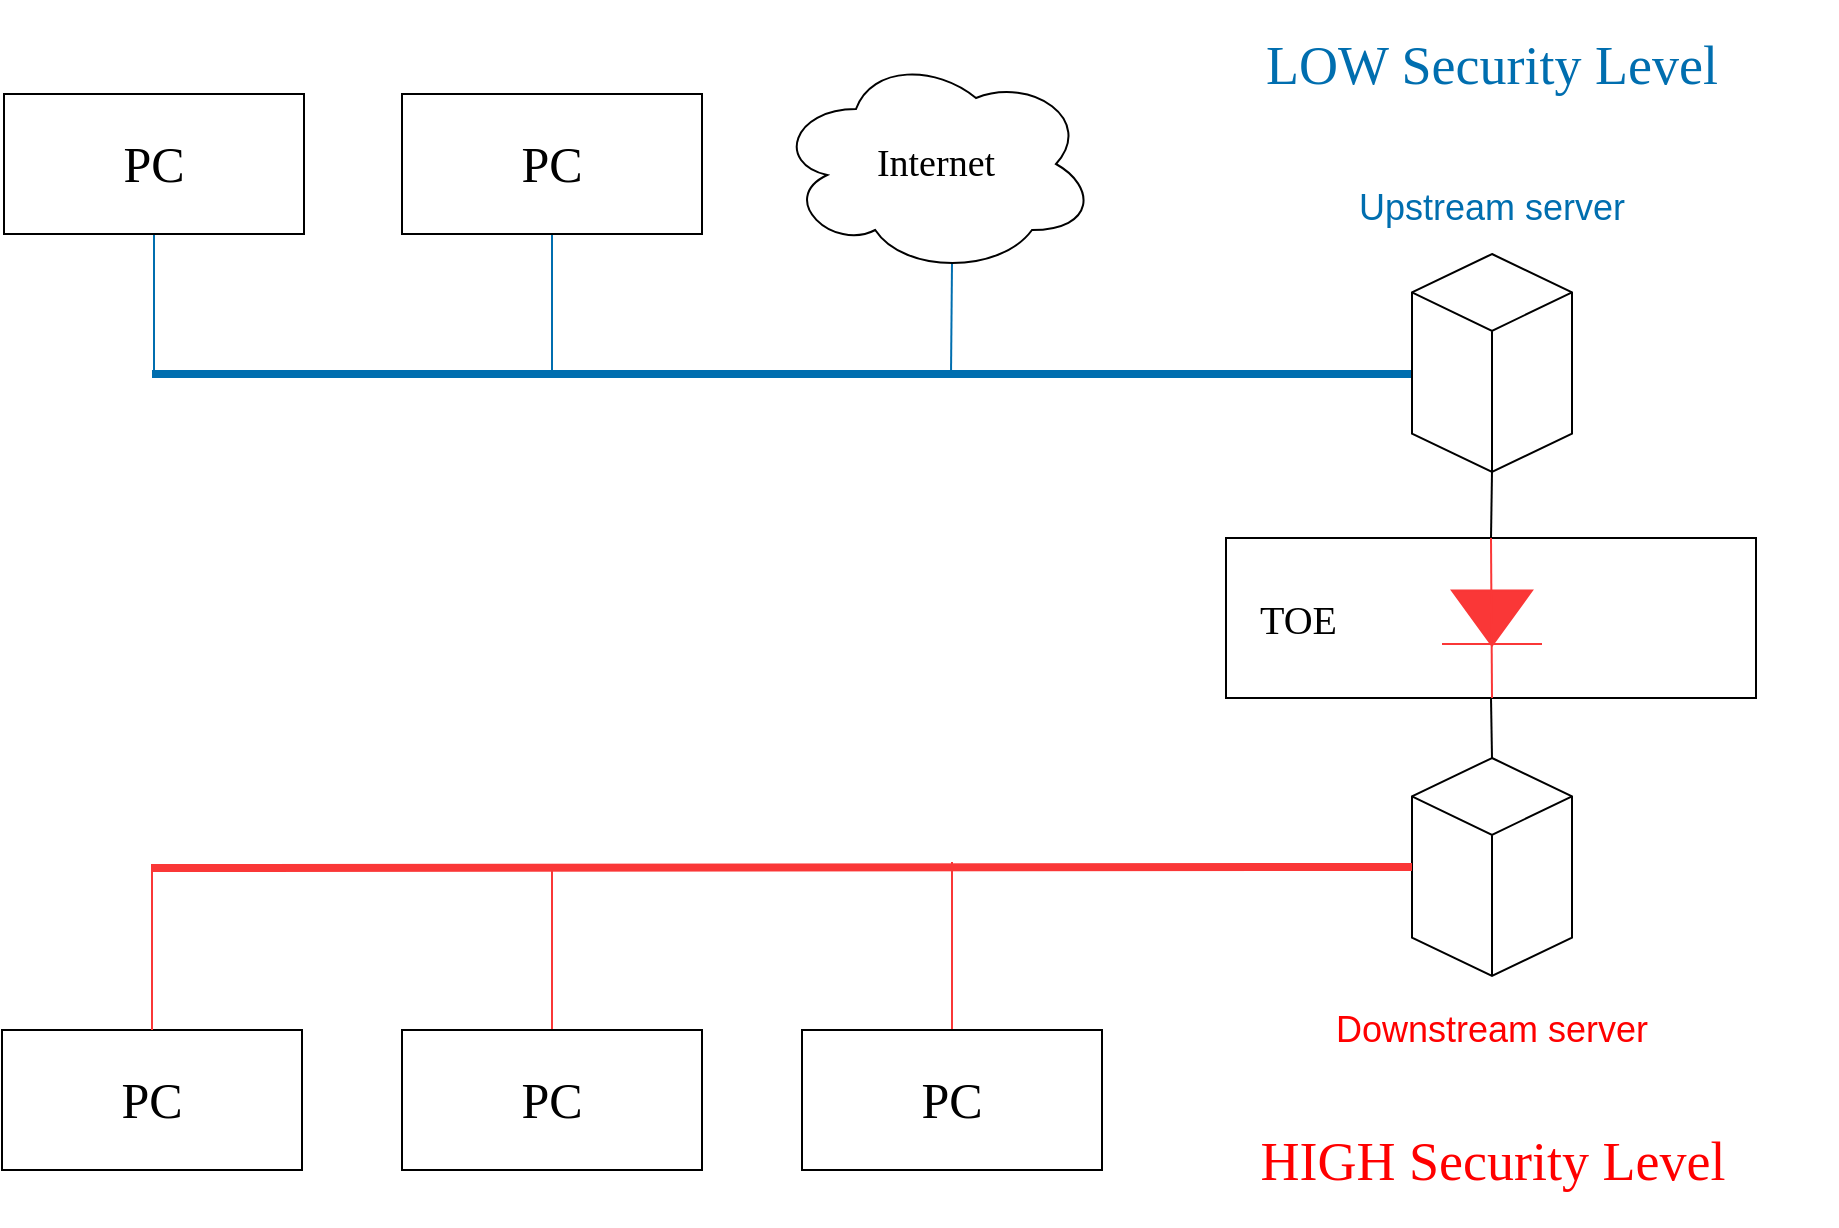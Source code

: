 <mxfile version="24.4.4" type="device">
  <diagram name="1 oldal" id="6zQTtP4uaLJA1BLp3F3S">
    <mxGraphModel dx="1167" dy="684" grid="1" gridSize="10" guides="1" tooltips="1" connect="1" arrows="1" fold="1" page="1" pageScale="1" pageWidth="1169" pageHeight="827" background="none" math="0" shadow="0">
      <root>
        <mxCell id="0" />
        <mxCell id="1" parent="0" />
        <mxCell id="jjP7BGZga-dTE0e2yt80-4" value="" style="endArrow=none;html=1;rounded=0;entryX=0.5;entryY=1;entryDx=0;entryDy=0;fontColor=default;fillColor=#1ba1e2;strokeColor=#006EAF;" parent="1" edge="1">
          <mxGeometry width="50" height="50" relative="1" as="geometry">
            <mxPoint x="241" y="288" as="sourcePoint" />
            <mxPoint x="241" y="168" as="targetPoint" />
            <Array as="points" />
          </mxGeometry>
        </mxCell>
        <mxCell id="jjP7BGZga-dTE0e2yt80-5" value="" style="endArrow=none;html=1;rounded=0;fontColor=default;fillColor=#1ba1e2;strokeColor=#006EAF;strokeWidth=4;" parent="1" edge="1">
          <mxGeometry width="50" height="50" relative="1" as="geometry">
            <mxPoint x="240" y="288" as="sourcePoint" />
            <mxPoint x="880" y="288" as="targetPoint" />
            <Array as="points" />
          </mxGeometry>
        </mxCell>
        <mxCell id="jjP7BGZga-dTE0e2yt80-6" value="" style="endArrow=none;html=1;rounded=0;entryX=0.5;entryY=1;entryDx=0;entryDy=0;fontColor=default;fillColor=#1ba1e2;strokeColor=#006EAF;" parent="1" target="jjP7BGZga-dTE0e2yt80-48" edge="1">
          <mxGeometry width="50" height="50" relative="1" as="geometry">
            <mxPoint x="440" y="288" as="sourcePoint" />
            <mxPoint x="440" y="168" as="targetPoint" />
            <Array as="points" />
          </mxGeometry>
        </mxCell>
        <mxCell id="jjP7BGZga-dTE0e2yt80-8" value="" style="endArrow=none;html=1;rounded=0;fontColor=default;fillColor=#1ba1e2;strokeColor=#006EAF;entryX=0.55;entryY=0.95;entryDx=0;entryDy=0;entryPerimeter=0;" parent="1" target="jjP7BGZga-dTE0e2yt80-9" edge="1">
          <mxGeometry width="50" height="50" relative="1" as="geometry">
            <mxPoint x="639.5" y="288" as="sourcePoint" />
            <mxPoint x="710" y="237" as="targetPoint" />
          </mxGeometry>
        </mxCell>
        <mxCell id="jjP7BGZga-dTE0e2yt80-9" value="&lt;font style=&quot;font-size: 19px;&quot; face=&quot;Verdana&quot;&gt;Internet&lt;/font&gt;" style="ellipse;shape=cloud;whiteSpace=wrap;html=1;fillColor=default;fontColor=default;" parent="1" vertex="1">
          <mxGeometry x="552" y="128" width="160" height="110" as="geometry" />
        </mxCell>
        <mxCell id="jjP7BGZga-dTE0e2yt80-12" value="" style="html=1;whiteSpace=wrap;shape=isoCube2;backgroundOutline=1;isoAngle=15;fontColor=default;" parent="1" vertex="1">
          <mxGeometry x="870" y="228" width="80" height="109" as="geometry" />
        </mxCell>
        <mxCell id="jjP7BGZga-dTE0e2yt80-13" value="&lt;font color=&quot;#006eaf&quot; style=&quot;font-size: 18px;&quot;&gt;Upstream server&lt;/font&gt;" style="text;html=1;whiteSpace=wrap;overflow=hidden;rounded=0;align=center;textShadow=0;labelBorderColor=none;labelBackgroundColor=none;fontColor=default;" parent="1" vertex="1">
          <mxGeometry x="805" y="188" width="210" height="30" as="geometry" />
        </mxCell>
        <mxCell id="jjP7BGZga-dTE0e2yt80-21" value="&lt;font style=&quot;font-size: 20px;&quot;&gt;&lt;font style=&quot;font-size: 20px;&quot; face=&quot;Verdana&quot;&gt;&amp;nbsp; &amp;nbsp;&lt;/font&gt;&lt;span style=&quot;font-family: Verdana; background-color: initial;&quot;&gt;&lt;font style=&quot;font-size: 20px;&quot;&gt;TOE&lt;/font&gt;&lt;/span&gt;&lt;/font&gt;" style="rounded=0;whiteSpace=wrap;html=1;align=left;" parent="1" vertex="1">
          <mxGeometry x="777" y="370" width="265" height="80" as="geometry" />
        </mxCell>
        <mxCell id="jjP7BGZga-dTE0e2yt80-26" value="" style="endArrow=none;html=1;rounded=0;exitX=0.5;exitY=0;exitDx=0;exitDy=0;exitPerimeter=0;entryX=0.5;entryY=1;entryDx=0;entryDy=0;" parent="1" source="jjP7BGZga-dTE0e2yt80-27" target="jjP7BGZga-dTE0e2yt80-21" edge="1">
          <mxGeometry width="50" height="50" relative="1" as="geometry">
            <mxPoint x="920" y="531" as="sourcePoint" />
            <mxPoint x="915" y="461" as="targetPoint" />
          </mxGeometry>
        </mxCell>
        <mxCell id="jjP7BGZga-dTE0e2yt80-27" value="" style="html=1;whiteSpace=wrap;shape=isoCube2;backgroundOutline=1;isoAngle=15;fontColor=default;" parent="1" vertex="1">
          <mxGeometry x="870" y="480" width="80" height="109" as="geometry" />
        </mxCell>
        <mxCell id="jjP7BGZga-dTE0e2yt80-29" value="" style="endArrow=none;html=1;rounded=0;strokeColor=#FA3737;entryX=0;entryY=0.5;entryDx=0;entryDy=0;entryPerimeter=0;strokeWidth=4;" parent="1" target="jjP7BGZga-dTE0e2yt80-27" edge="1">
          <mxGeometry width="50" height="50" relative="1" as="geometry">
            <mxPoint x="240" y="535" as="sourcePoint" />
            <mxPoint x="920" y="620" as="targetPoint" />
          </mxGeometry>
        </mxCell>
        <mxCell id="jjP7BGZga-dTE0e2yt80-30" value="&lt;font color=&quot;#ff0000&quot; style=&quot;font-size: 18px;&quot;&gt;Downstream server&lt;/font&gt;" style="text;html=1;whiteSpace=wrap;overflow=hidden;rounded=0;align=center;" parent="1" vertex="1">
          <mxGeometry x="790" y="599" width="240" height="30" as="geometry" />
        </mxCell>
        <mxCell id="jjP7BGZga-dTE0e2yt80-33" value="" style="triangle;whiteSpace=wrap;html=1;rotation=90;strokeColor=#FA3737;gradientColor=none;fillColor=#FA3737;shadow=0;rounded=0;" parent="1" vertex="1">
          <mxGeometry x="896.25" y="390" width="27.5" height="40" as="geometry" />
        </mxCell>
        <mxCell id="jjP7BGZga-dTE0e2yt80-35" value="" style="endArrow=none;html=1;rounded=0;strokeColor=#FA3737;" parent="1" edge="1">
          <mxGeometry width="50" height="50" relative="1" as="geometry">
            <mxPoint x="885" y="423" as="sourcePoint" />
            <mxPoint x="935" y="423" as="targetPoint" />
          </mxGeometry>
        </mxCell>
        <mxCell id="jjP7BGZga-dTE0e2yt80-39" value="" style="endArrow=none;html=1;rounded=0;strokeColor=#FA3737;exitX=0.5;exitY=0;exitDx=0;exitDy=0;" parent="1" source="jjP7BGZga-dTE0e2yt80-40" edge="1">
          <mxGeometry width="50" height="50" relative="1" as="geometry">
            <mxPoint x="640" y="683" as="sourcePoint" />
            <mxPoint x="640" y="532" as="targetPoint" />
          </mxGeometry>
        </mxCell>
        <mxCell id="jjP7BGZga-dTE0e2yt80-40" value="&lt;font face=&quot;Verdana&quot;&gt;&lt;span style=&quot;font-size: 25px;&quot;&gt;PC&lt;/span&gt;&lt;/font&gt;" style="rounded=0;whiteSpace=wrap;html=1;fontColor=default;" parent="1" vertex="1">
          <mxGeometry x="565" y="616" width="150" height="70" as="geometry" />
        </mxCell>
        <mxCell id="jjP7BGZga-dTE0e2yt80-42" value="" style="endArrow=none;html=1;rounded=0;exitX=0.5;exitY=0;exitDx=0;exitDy=0;strokeColor=#FA3737;" parent="1" source="jjP7BGZga-dTE0e2yt80-43" edge="1">
          <mxGeometry width="50" height="50" relative="1" as="geometry">
            <mxPoint x="440" y="673" as="sourcePoint" />
            <mxPoint x="440" y="533" as="targetPoint" />
          </mxGeometry>
        </mxCell>
        <mxCell id="jjP7BGZga-dTE0e2yt80-43" value="&lt;font face=&quot;Verdana&quot;&gt;&lt;span style=&quot;font-size: 25px;&quot;&gt;PC&lt;/span&gt;&lt;/font&gt;" style="rounded=0;whiteSpace=wrap;html=1;fontColor=default;" parent="1" vertex="1">
          <mxGeometry x="365" y="616" width="150" height="70" as="geometry" />
        </mxCell>
        <mxCell id="jjP7BGZga-dTE0e2yt80-44" value="&lt;font face=&quot;Verdana&quot;&gt;&lt;span style=&quot;font-size: 25px;&quot;&gt;PC&lt;/span&gt;&lt;/font&gt;" style="rounded=0;whiteSpace=wrap;html=1;fontColor=default;" parent="1" vertex="1">
          <mxGeometry x="165" y="616" width="150" height="70" as="geometry" />
        </mxCell>
        <mxCell id="jjP7BGZga-dTE0e2yt80-45" value="" style="endArrow=none;html=1;rounded=0;strokeColor=#FA3737;exitX=0.5;exitY=0;exitDx=0;exitDy=0;endSize=6;startSize=6;" parent="1" source="jjP7BGZga-dTE0e2yt80-44" edge="1">
          <mxGeometry width="50" height="50" relative="1" as="geometry">
            <mxPoint x="240" y="673" as="sourcePoint" />
            <mxPoint x="240" y="533" as="targetPoint" />
          </mxGeometry>
        </mxCell>
        <mxCell id="jjP7BGZga-dTE0e2yt80-46" value="&lt;font color=&quot;#006eaf&quot; style=&quot;font-size: 27px;&quot; face=&quot;Verdana&quot;&gt;&lt;span style=&quot;&quot;&gt;LOW Security Level&lt;/span&gt;&lt;/font&gt;" style="text;html=1;align=center;verticalAlign=middle;whiteSpace=wrap;rounded=0;" parent="1" vertex="1">
          <mxGeometry x="744.5" y="101" width="330" height="65" as="geometry" />
        </mxCell>
        <mxCell id="jjP7BGZga-dTE0e2yt80-47" value="&lt;font color=&quot;#ff0000&quot; style=&quot;font-size: 27px;&quot; face=&quot;Verdana&quot;&gt;&lt;span style=&quot;&quot;&gt;HIGH Security Level&lt;/span&gt;&lt;/font&gt;" style="text;html=1;align=center;verticalAlign=middle;whiteSpace=wrap;rounded=0;" parent="1" vertex="1">
          <mxGeometry x="737.5" y="649" width="345" height="65" as="geometry" />
        </mxCell>
        <mxCell id="jjP7BGZga-dTE0e2yt80-48" value="&lt;font face=&quot;Verdana&quot;&gt;&lt;span style=&quot;font-size: 25px;&quot;&gt;PC&lt;/span&gt;&lt;/font&gt;" style="rounded=0;whiteSpace=wrap;html=1;fontColor=default;" parent="1" vertex="1">
          <mxGeometry x="365" y="148" width="150" height="70" as="geometry" />
        </mxCell>
        <mxCell id="jjP7BGZga-dTE0e2yt80-49" value="&lt;font face=&quot;Verdana&quot;&gt;&lt;span style=&quot;font-size: 25px;&quot;&gt;PC&lt;/span&gt;&lt;/font&gt;" style="rounded=0;whiteSpace=wrap;html=1;fontColor=default;" parent="1" vertex="1">
          <mxGeometry x="166" y="148" width="150" height="70" as="geometry" />
        </mxCell>
        <mxCell id="jjP7BGZga-dTE0e2yt80-50" value="" style="endArrow=none;html=1;rounded=0;strokeColor=#FA3737;entryX=0.5;entryY=0;entryDx=0;entryDy=0;" parent="1" target="jjP7BGZga-dTE0e2yt80-21" edge="1">
          <mxGeometry width="50" height="50" relative="1" as="geometry">
            <mxPoint x="910" y="450" as="sourcePoint" />
            <mxPoint x="920" y="420" as="targetPoint" />
          </mxGeometry>
        </mxCell>
        <mxCell id="eo4pqo2-vpqVIrfn1Ed6-1" value="" style="endArrow=none;html=1;rounded=0;fontSize=12;startSize=8;endSize=8;curved=1;entryX=0.5;entryY=1;entryDx=0;entryDy=0;entryPerimeter=0;exitX=0.5;exitY=0;exitDx=0;exitDy=0;" edge="1" parent="1" source="jjP7BGZga-dTE0e2yt80-21" target="jjP7BGZga-dTE0e2yt80-12">
          <mxGeometry width="50" height="50" relative="1" as="geometry">
            <mxPoint x="580" y="420" as="sourcePoint" />
            <mxPoint x="630" y="370" as="targetPoint" />
          </mxGeometry>
        </mxCell>
      </root>
    </mxGraphModel>
  </diagram>
</mxfile>

